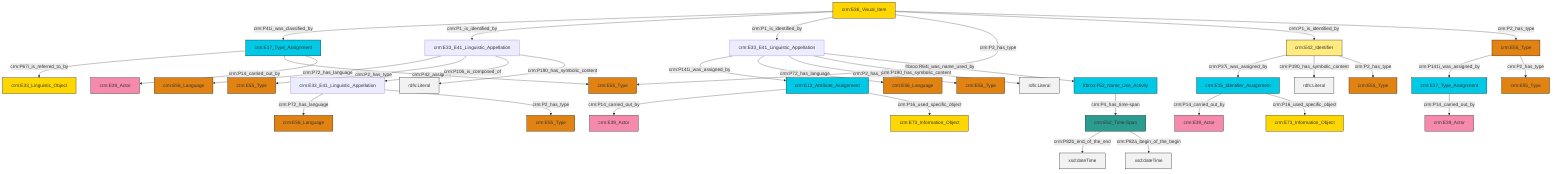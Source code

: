 graph TD
classDef Literal fill:#f2f2f2,stroke:#000000;
classDef CRM_Entity fill:#FFFFFF,stroke:#000000;
classDef Temporal_Entity fill:#00C9E6, stroke:#000000;
classDef Type fill:#E18312, stroke:#000000;
classDef Time-Span fill:#2C9C91, stroke:#000000;
classDef Appellation fill:#FFEB7F, stroke:#000000;
classDef Place fill:#008836, stroke:#000000;
classDef Persistent_Item fill:#B266B2, stroke:#000000;
classDef Conceptual_Object fill:#FFD700, stroke:#000000;
classDef Physical_Thing fill:#D2B48C, stroke:#000000;
classDef Actor fill:#f58aad, stroke:#000000;
classDef PC_Classes fill:#4ce600, stroke:#000000;
classDef Multi fill:#cccccc,stroke:#000000;

0["crm:E36_Visual_Item"]:::Conceptual_Object -->|crm:P41i_was_classified_by| 1["crm:E17_Type_Assignment"]:::Temporal_Entity
4["crm:E15_Identifier_Assignment"]:::Temporal_Entity -->|crm:P14_carried_out_by| 5["crm:E39_Actor"]:::Actor
2["crm:E52_Time-Span"]:::Time-Span -->|crm:P82b_end_of_the_end| 10[xsd:dateTime]:::Literal
11["crm:E33_E41_Linguistic_Appellation"]:::Default -->|crm:P72_has_language| 12["crm:E56_Language"]:::Type
13["crm:E55_Type"]:::Type -->|crm:P141i_was_assigned_by| 14["crm:E17_Type_Assignment"]:::Temporal_Entity
13["crm:E55_Type"]:::Type -->|crm:P2_has_type| 15["crm:E55_Type"]:::Type
16["crm:E33_E41_Linguistic_Appellation"]:::Default -->|crm:P141i_was_assigned_by| 17["crm:E13_Attribute_Assignment"]:::Temporal_Entity
14["crm:E17_Type_Assignment"]:::Temporal_Entity -->|crm:P14_carried_out_by| 18["crm:E39_Actor"]:::Actor
17["crm:E13_Attribute_Assignment"]:::Temporal_Entity -->|crm:P14_carried_out_by| 20["crm:E39_Actor"]:::Actor
0["crm:E36_Visual_Item"]:::Conceptual_Object -->|crm:P1_is_identified_by| 11["crm:E33_E41_Linguistic_Appellation"]:::Default
1["crm:E17_Type_Assignment"]:::Temporal_Entity -->|crm:P67i_is_referred_to_by| 27["crm:E33_Linguistic_Object"]:::Conceptual_Object
1["crm:E17_Type_Assignment"]:::Temporal_Entity -->|crm:P42_assigned| 28["crm:E55_Type"]:::Type
29["crm:E42_Identifier"]:::Appellation -->|crm:P37i_was_assigned_by| 4["crm:E15_Identifier_Assignment"]:::Temporal_Entity
29["crm:E42_Identifier"]:::Appellation -->|crm:P190_has_symbolic_content| 30[rdfs:Literal]:::Literal
22["crm:E33_E41_Linguistic_Appellation"]:::Default -->|crm:P72_has_language| 31["crm:E56_Language"]:::Type
16["crm:E33_E41_Linguistic_Appellation"]:::Default -->|crm:P72_has_language| 6["crm:E56_Language"]:::Type
16["crm:E33_E41_Linguistic_Appellation"]:::Default -->|crm:P2_has_type| 32["crm:E55_Type"]:::Type
11["crm:E33_E41_Linguistic_Appellation"]:::Default -->|crm:P2_has_type| 8["crm:E55_Type"]:::Type
4["crm:E15_Identifier_Assignment"]:::Temporal_Entity -->|crm:P16_used_specific_object| 35["crm:E73_Information_Object"]:::Conceptual_Object
0["crm:E36_Visual_Item"]:::Conceptual_Object -->|crm:P1_is_identified_by| 16["crm:E33_E41_Linguistic_Appellation"]:::Default
1["crm:E17_Type_Assignment"]:::Temporal_Entity -->|crm:P14_carried_out_by| 37["crm:E39_Actor"]:::Actor
22["crm:E33_E41_Linguistic_Appellation"]:::Default -->|crm:P2_has_type| 38["crm:E55_Type"]:::Type
16["crm:E33_E41_Linguistic_Appellation"]:::Default -->|crm:P190_has_symbolic_content| 47[rdfs:Literal]:::Literal
17["crm:E13_Attribute_Assignment"]:::Temporal_Entity -->|crm:P16_used_specific_object| 24["crm:E73_Information_Object"]:::Conceptual_Object
16["crm:E33_E41_Linguistic_Appellation"]:::Default -->|frbroo:R64i_was_name_used_by| 33["frbroo:F52_Name_Use_Activity"]:::Temporal_Entity
33["frbroo:F52_Name_Use_Activity"]:::Temporal_Entity -->|crm:P4_has_time-span| 2["crm:E52_Time-Span"]:::Time-Span
0["crm:E36_Visual_Item"]:::Conceptual_Object -->|crm:P2_has_type| 28["crm:E55_Type"]:::Type
0["crm:E36_Visual_Item"]:::Conceptual_Object -->|crm:P1_is_identified_by| 29["crm:E42_Identifier"]:::Appellation
11["crm:E33_E41_Linguistic_Appellation"]:::Default -->|crm:P106_is_composed_of| 22["crm:E33_E41_Linguistic_Appellation"]:::Default
29["crm:E42_Identifier"]:::Appellation -->|crm:P2_has_type| 48["crm:E55_Type"]:::Type
2["crm:E52_Time-Span"]:::Time-Span -->|crm:P82a_begin_of_the_begin| 57[xsd:dateTime]:::Literal
0["crm:E36_Visual_Item"]:::Conceptual_Object -->|crm:P2_has_type| 13["crm:E55_Type"]:::Type
11["crm:E33_E41_Linguistic_Appellation"]:::Default -->|crm:P190_has_symbolic_content| 60[rdfs:Literal]:::Literal